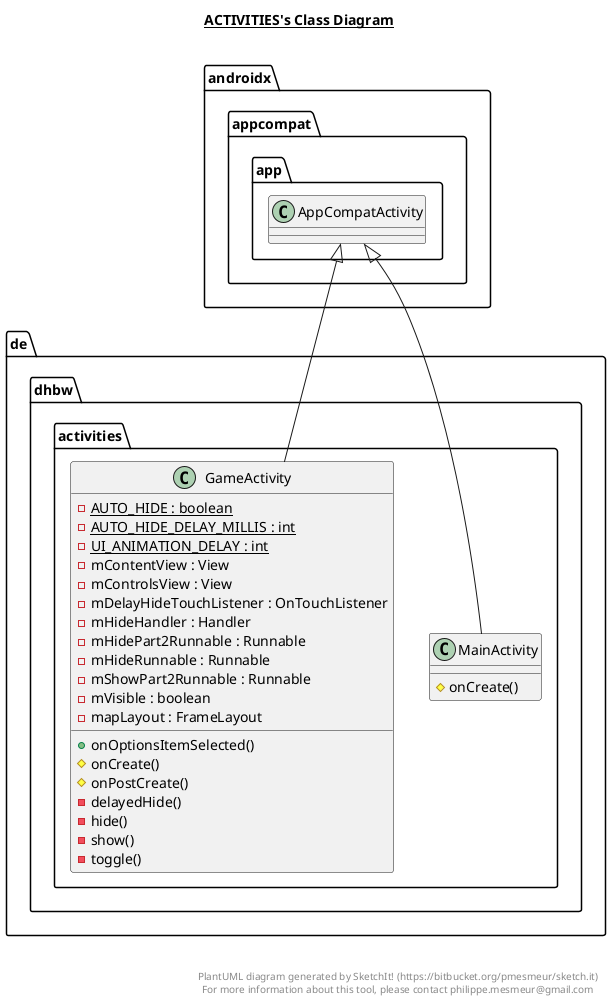 @startuml

title __ACTIVITIES's Class Diagram__\n

  package de.dhbw {
    package activities {
      class de.dhbw.activities.MainActivity {
          # onCreate()
      }

      class de.dhbw.activities.GameActivity {
                  {static} - AUTO_HIDE : boolean
                  {static} - AUTO_HIDE_DELAY_MILLIS : int
                  {static} - UI_ANIMATION_DELAY : int
                  - mContentView : View
                  - mControlsView : View
                  - mDelayHideTouchListener : OnTouchListener
                  - mHideHandler : Handler
                  - mHidePart2Runnable : Runnable
                  - mHideRunnable : Runnable
                  - mShowPart2Runnable : Runnable
                  - mVisible : boolean
                  - mapLayout : FrameLayout
                  + onOptionsItemSelected()
                  # onCreate()
                  # onPostCreate()
                  - delayedHide()
                  - hide()
                  - show()
                  - toggle()
              }
    }
  }

  de.dhbw.activities.GameActivity -up-|> androidx.appcompat.app.AppCompatActivity
  de.dhbw.activities.MainActivity -up-|> androidx.appcompat.app.AppCompatActivity


right footer


PlantUML diagram generated by SketchIt! (https://bitbucket.org/pmesmeur/sketch.it)
For more information about this tool, please contact philippe.mesmeur@gmail.com
endfooter

@enduml
